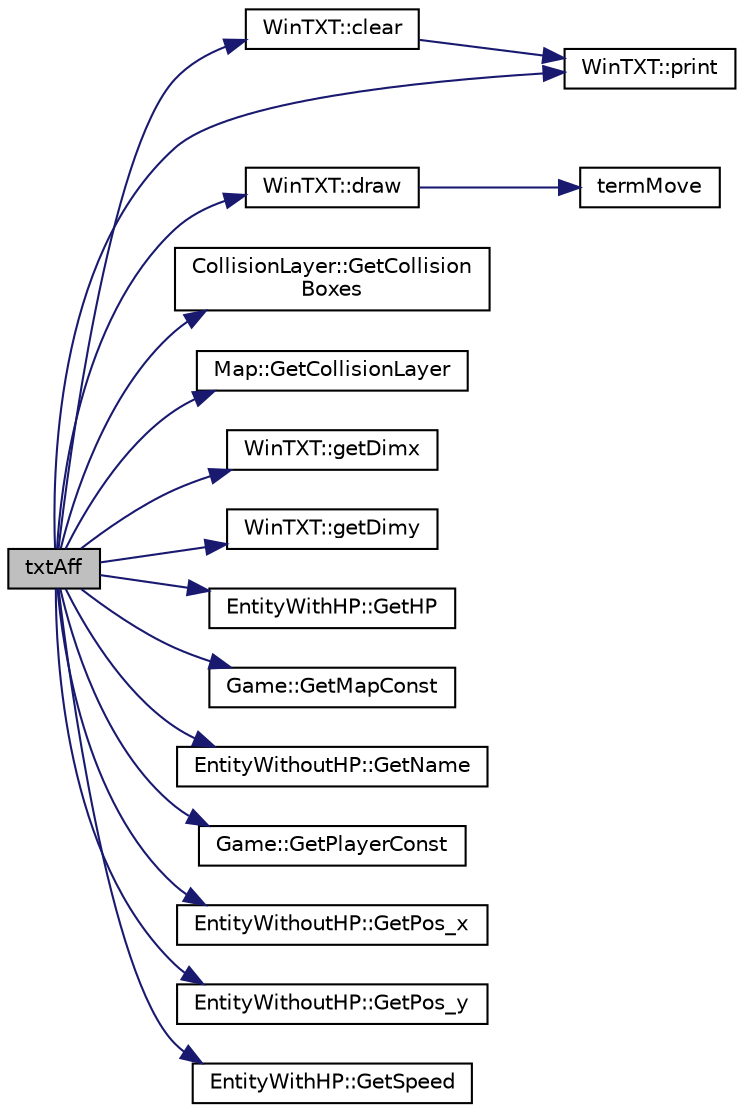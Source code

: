 digraph "txtAff"
{
 // LATEX_PDF_SIZE
  bgcolor="transparent";
  edge [fontname="Helvetica",fontsize="10",labelfontname="Helvetica",labelfontsize="10"];
  node [fontname="Helvetica",fontsize="10",shape=record];
  rankdir="LR";
  Node1 [label="txtAff",height=0.2,width=0.4,color="black", fillcolor="grey75", style="filled", fontcolor="black",tooltip=" "];
  Node1 -> Node2 [color="midnightblue",fontsize="10",style="solid",fontname="Helvetica"];
  Node2 [label="WinTXT::clear",height=0.2,width=0.4,color="black",URL="$classWinTXT.html#a1b4cb203533f78bed29498591631f436",tooltip=" "];
  Node2 -> Node3 [color="midnightblue",fontsize="10",style="solid",fontname="Helvetica"];
  Node3 [label="WinTXT::print",height=0.2,width=0.4,color="black",URL="$classWinTXT.html#a407cce45e7f81546540f4f8a9b85ce45",tooltip=" "];
  Node1 -> Node4 [color="midnightblue",fontsize="10",style="solid",fontname="Helvetica"];
  Node4 [label="WinTXT::draw",height=0.2,width=0.4,color="black",URL="$classWinTXT.html#af83a18827593465fc397983c97b4e886",tooltip=" "];
  Node4 -> Node5 [color="midnightblue",fontsize="10",style="solid",fontname="Helvetica"];
  Node5 [label="termMove",height=0.2,width=0.4,color="black",URL="$winTxt_8cpp.html#a0038303af38e1a50f24e3d4e33a4635b",tooltip=" "];
  Node1 -> Node6 [color="midnightblue",fontsize="10",style="solid",fontname="Helvetica"];
  Node6 [label="CollisionLayer::GetCollision\lBoxes",height=0.2,width=0.4,color="black",URL="$classCollisionLayer.html#a9238c6f5d6a081cb42bb621eb4340435",tooltip="Fonction permettant de récupérer les CollisionBox de l'objet."];
  Node1 -> Node7 [color="midnightblue",fontsize="10",style="solid",fontname="Helvetica"];
  Node7 [label="Map::GetCollisionLayer",height=0.2,width=0.4,color="black",URL="$classMap.html#a3f49418fd08dff9bf56722251627df2b",tooltip=" "];
  Node1 -> Node8 [color="midnightblue",fontsize="10",style="solid",fontname="Helvetica"];
  Node8 [label="WinTXT::getDimx",height=0.2,width=0.4,color="black",URL="$classWinTXT.html#a91635aa5b10cbf5542dac294b06f3afc",tooltip=" "];
  Node1 -> Node9 [color="midnightblue",fontsize="10",style="solid",fontname="Helvetica"];
  Node9 [label="WinTXT::getDimy",height=0.2,width=0.4,color="black",URL="$classWinTXT.html#a6c5141e41eea71eb62bf9e397b1b5d3c",tooltip=" "];
  Node1 -> Node10 [color="midnightblue",fontsize="10",style="solid",fontname="Helvetica"];
  Node10 [label="EntityWithHP::GetHP",height=0.2,width=0.4,color="black",URL="$classEntityWithHP.html#a064f838fa6ae5e4a2b6c2fcb92f576fa",tooltip=" "];
  Node1 -> Node11 [color="midnightblue",fontsize="10",style="solid",fontname="Helvetica"];
  Node11 [label="Game::GetMapConst",height=0.2,width=0.4,color="black",URL="$classGame.html#a4c5b10b65e8b655c96ac51db93d9fbc3",tooltip=" "];
  Node1 -> Node12 [color="midnightblue",fontsize="10",style="solid",fontname="Helvetica"];
  Node12 [label="EntityWithoutHP::GetName",height=0.2,width=0.4,color="black",URL="$classEntityWithoutHP.html#a72e23e567e9c46abcce65abe980cf932",tooltip=" "];
  Node1 -> Node13 [color="midnightblue",fontsize="10",style="solid",fontname="Helvetica"];
  Node13 [label="Game::GetPlayerConst",height=0.2,width=0.4,color="black",URL="$classGame.html#a11f40bc1afd5bb48ebab49467b7ed0ad",tooltip=" "];
  Node1 -> Node14 [color="midnightblue",fontsize="10",style="solid",fontname="Helvetica"];
  Node14 [label="EntityWithoutHP::GetPos_x",height=0.2,width=0.4,color="black",URL="$classEntityWithoutHP.html#aa919d21efd6f9e28bcbd71696b418792",tooltip=" "];
  Node1 -> Node15 [color="midnightblue",fontsize="10",style="solid",fontname="Helvetica"];
  Node15 [label="EntityWithoutHP::GetPos_y",height=0.2,width=0.4,color="black",URL="$classEntityWithoutHP.html#ac5fa20e8f737d5c7eee11ebafeee3d92",tooltip=" "];
  Node1 -> Node16 [color="midnightblue",fontsize="10",style="solid",fontname="Helvetica"];
  Node16 [label="EntityWithHP::GetSpeed",height=0.2,width=0.4,color="black",URL="$classEntityWithHP.html#a0316748815da894bf85862d268d67ba0",tooltip=" "];
  Node1 -> Node3 [color="midnightblue",fontsize="10",style="solid",fontname="Helvetica"];
}

